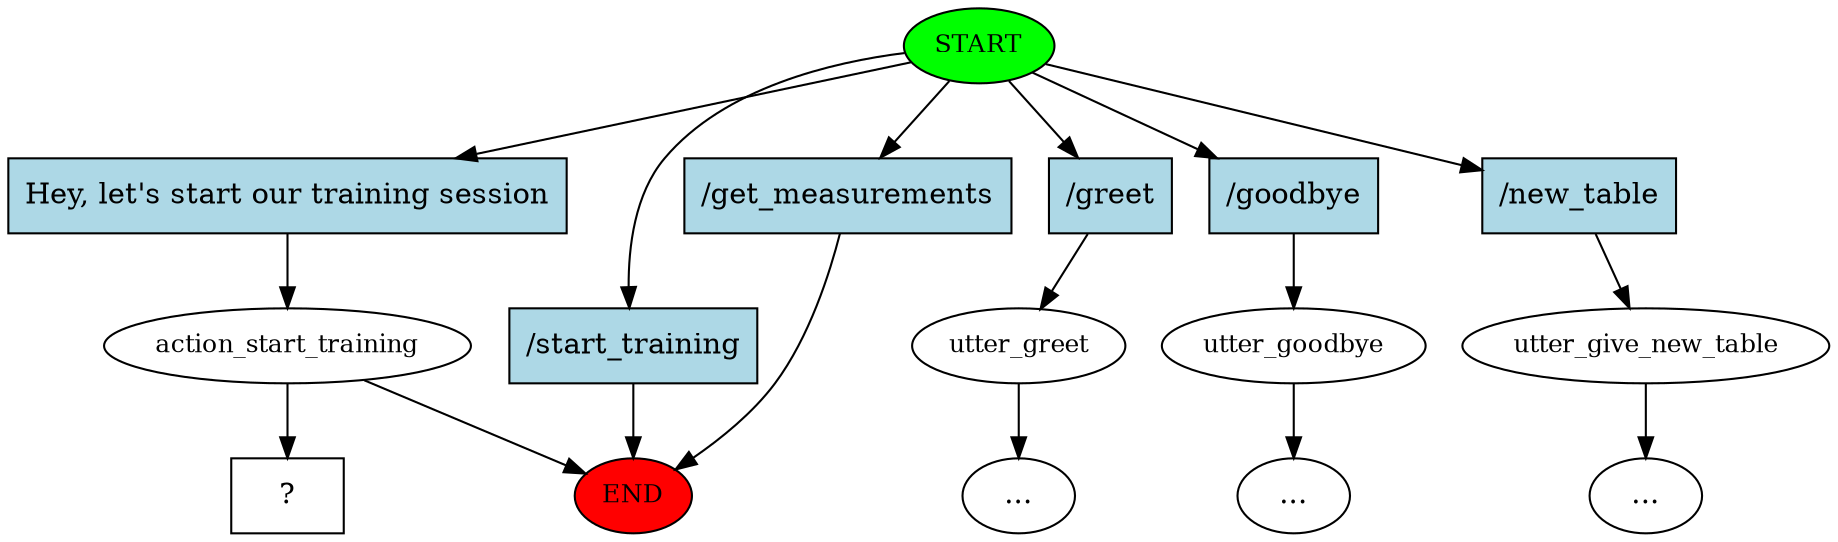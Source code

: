digraph  {
0 [class="start active", fillcolor=green, fontsize=12, label=START, style=filled];
"-1" [class=end, fillcolor=red, fontsize=12, label=END, style=filled];
1 [class="", fontsize=12, label=utter_greet];
4 [class="", fontsize=12, label=utter_goodbye];
"-6" [class=ellipsis, label="..."];
7 [class="", fontsize=12, label=utter_give_new_table];
"-9" [class=ellipsis, label="..."];
"-10" [class=ellipsis, label="..."];
9 [class=active, fontsize=12, label=action_start_training];
11 [class="intent dashed active", label="  ?  ", shape=rect];
12 [class=intent, fillcolor=lightblue, label="\/start_training", shape=rect, style=filled];
13 [class=intent, fillcolor=lightblue, label="\/get_measurements", shape=rect, style=filled];
14 [class=intent, fillcolor=lightblue, label="\/greet", shape=rect, style=filled];
15 [class=intent, fillcolor=lightblue, label="\/goodbye", shape=rect, style=filled];
16 [class=intent, fillcolor=lightblue, label="\/new_table", shape=rect, style=filled];
17 [class="intent active", fillcolor=lightblue, label="Hey\,\ let\'s\ start\ our\ training\ session", shape=rect, style=filled];
0 -> 12  [class="", key=0];
0 -> 13  [class="", key=0];
0 -> 14  [class="", key=0];
0 -> 15  [class="", key=0];
0 -> 16  [class="", key=0];
0 -> 17  [class=active, key=0];
1 -> "-10"  [class="", key=NONE, label=""];
4 -> "-6"  [class="", key=NONE, label=""];
7 -> "-9"  [class="", key=NONE, label=""];
9 -> "-1"  [class="", key=NONE, label=""];
9 -> 11  [class=active, key=NONE, label=""];
12 -> "-1"  [class="", key=0];
13 -> "-1"  [class="", key=0];
14 -> 1  [class="", key=0];
15 -> 4  [class="", key=0];
16 -> 7  [class="", key=0];
17 -> 9  [class=active, key=0];
}
